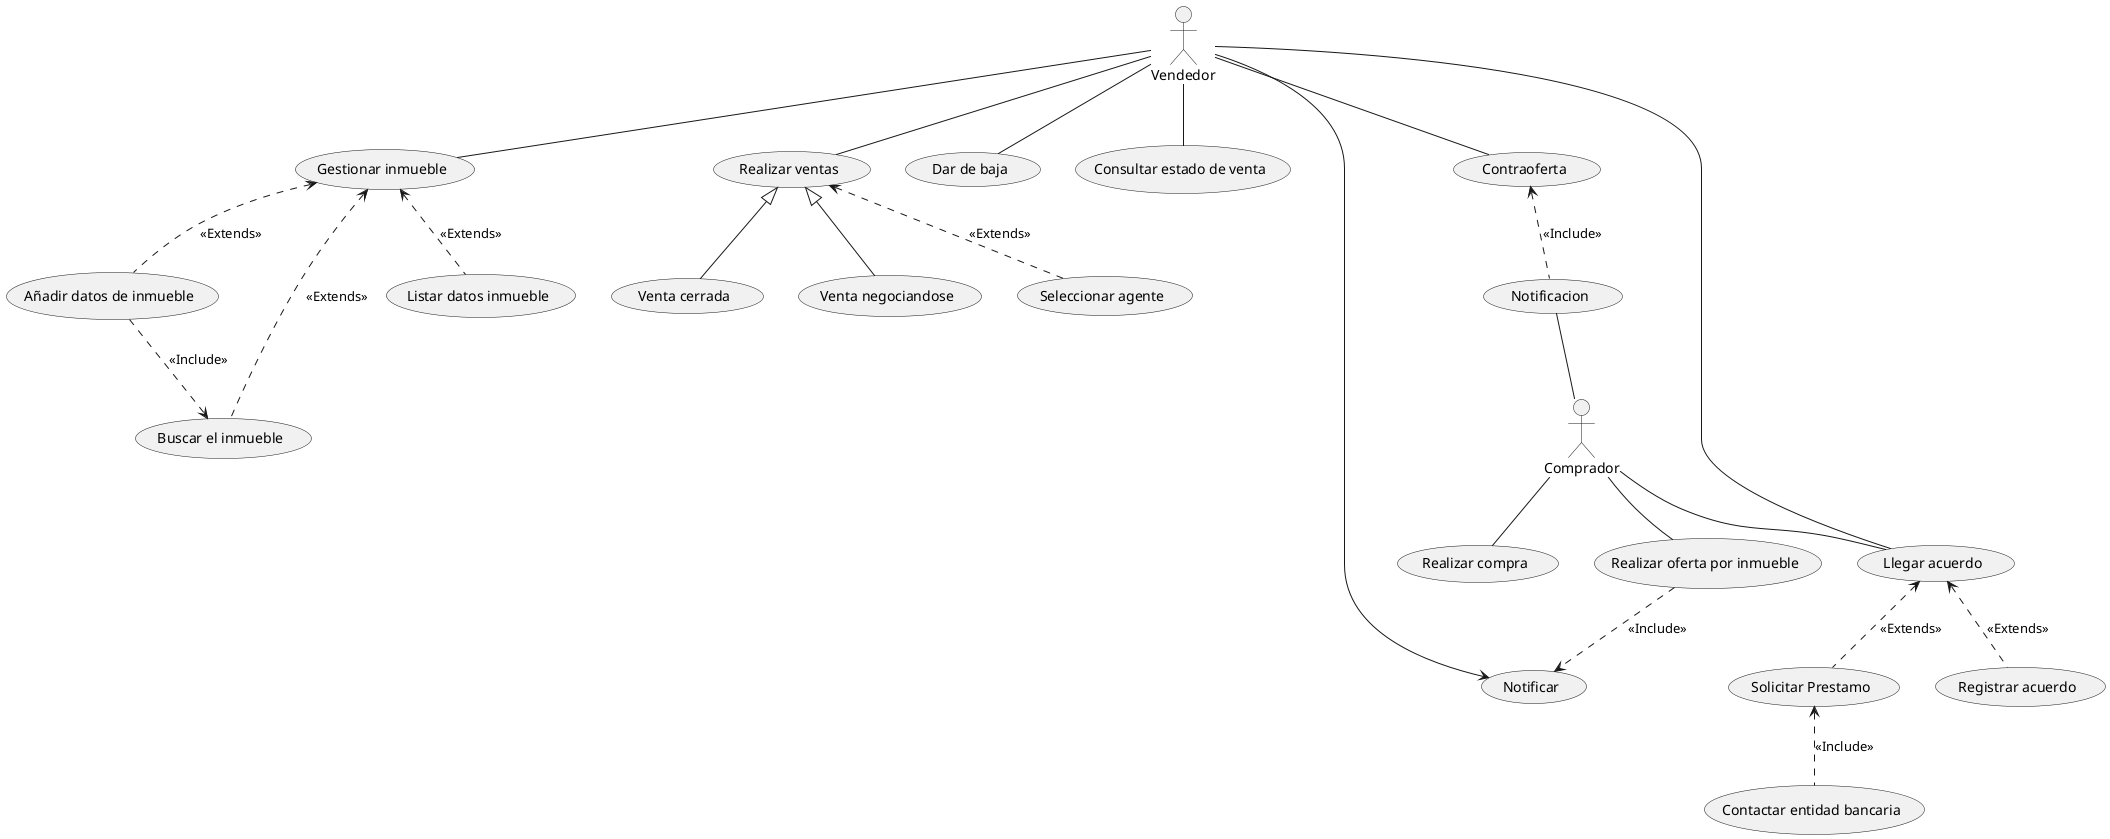@startuml Ejercicio 5

:Vendedor:
:Comprador:
Vendedor -- (Gestionar inmueble)
(Gestionar inmueble) <.. (Añadir datos de inmueble):<<Extends>>
(Añadir datos de inmueble) ..> (Buscar el inmueble):<<Include>>
(Gestionar inmueble) <.. (Buscar el inmueble):<<Extends>>
(Gestionar inmueble) <.. (Listar datos inmueble):<<Extends>>
Vendedor -- (Realizar ventas)
(Realizar ventas) <|-- (Venta cerrada)
(Realizar ventas) <|-- (Venta negociandose)
(Realizar ventas) <.. (Seleccionar agente):<<Extends>>
Vendedor -- (Dar de baja)
Vendedor -- (Consultar estado de venta)
Comprador -- (Realizar compra)
Comprador -- (Realizar oferta por inmueble)
(Realizar oferta por inmueble) ..> (Notificar):<<Include>>
(Notificar) <-- Vendedor
Vendedor -- (Contraoferta)
(Contraoferta) <.. (Notificacion):<<Include>>
(Notificacion) -- Comprador
Comprador -- (Llegar acuerdo)
Vendedor -- (Llegar acuerdo)
(Llegar acuerdo) <.. (Registrar acuerdo):<<Extends>>
(Llegar acuerdo) <.. (Solicitar Prestamo):<<Extends>>
(Solicitar Prestamo) <.. (Contactar entidad bancaria):<<Include>>

@enduml